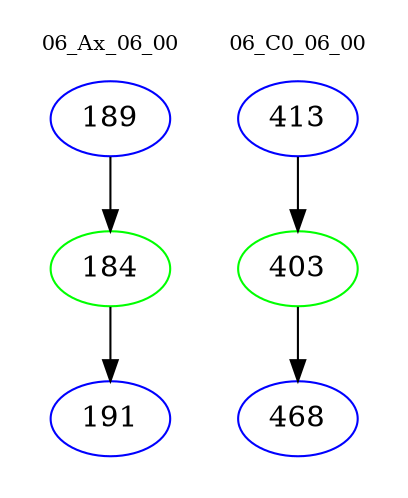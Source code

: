 digraph{
subgraph cluster_0 {
color = white
label = "06_Ax_06_00";
fontsize=10;
T0_189 [label="189", color="blue"]
T0_189 -> T0_184 [color="black"]
T0_184 [label="184", color="green"]
T0_184 -> T0_191 [color="black"]
T0_191 [label="191", color="blue"]
}
subgraph cluster_1 {
color = white
label = "06_C0_06_00";
fontsize=10;
T1_413 [label="413", color="blue"]
T1_413 -> T1_403 [color="black"]
T1_403 [label="403", color="green"]
T1_403 -> T1_468 [color="black"]
T1_468 [label="468", color="blue"]
}
}
